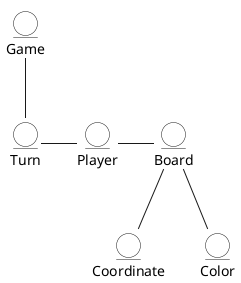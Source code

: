 @startuml modelsClass
skinparam EntityBackgroundColor white
skinparam BoundaryBackgroundColor white
skinparam ControlBackgroundColor white

control hola

entity  Game
entity  Board
entity  Player
entity  Turn
entity  Coordinate
entity  Color


Game -d- Turn
Turn -r- Player
Player -r- Board
Board -- Coordinate
Board -- Color

hide hola

@enduml